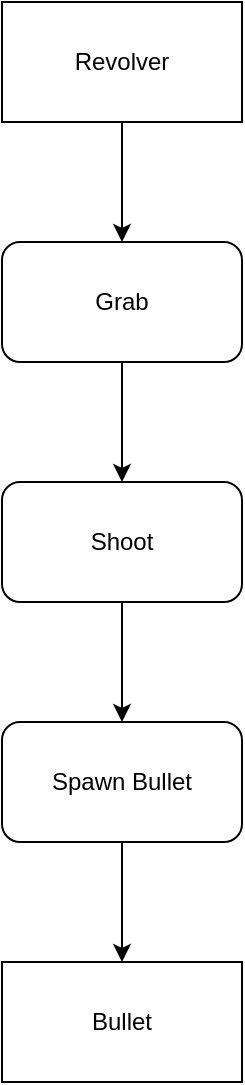 <mxfile version="21.7.5" type="device">
  <diagram name="Page-1" id="Jdgo9JyOZbpWApc6TMbJ">
    <mxGraphModel dx="989" dy="582" grid="1" gridSize="10" guides="1" tooltips="1" connect="1" arrows="1" fold="1" page="1" pageScale="1" pageWidth="850" pageHeight="1100" math="0" shadow="0">
      <root>
        <mxCell id="0" />
        <mxCell id="1" parent="0" />
        <mxCell id="t5-bNtAmvbmtKur96AdW-4" style="edgeStyle=orthogonalEdgeStyle;rounded=0;orthogonalLoop=1;jettySize=auto;html=1;" edge="1" parent="1" source="t5-bNtAmvbmtKur96AdW-1" target="t5-bNtAmvbmtKur96AdW-3">
          <mxGeometry relative="1" as="geometry" />
        </mxCell>
        <mxCell id="t5-bNtAmvbmtKur96AdW-1" value="Revolver" style="rounded=0;whiteSpace=wrap;html=1;" vertex="1" parent="1">
          <mxGeometry x="40" y="40" width="120" height="60" as="geometry" />
        </mxCell>
        <mxCell id="t5-bNtAmvbmtKur96AdW-8" style="edgeStyle=orthogonalEdgeStyle;rounded=0;orthogonalLoop=1;jettySize=auto;html=1;" edge="1" parent="1" source="t5-bNtAmvbmtKur96AdW-3" target="t5-bNtAmvbmtKur96AdW-7">
          <mxGeometry relative="1" as="geometry" />
        </mxCell>
        <mxCell id="t5-bNtAmvbmtKur96AdW-3" value="Grab" style="rounded=1;whiteSpace=wrap;html=1;" vertex="1" parent="1">
          <mxGeometry x="40" y="160" width="120" height="60" as="geometry" />
        </mxCell>
        <mxCell id="t5-bNtAmvbmtKur96AdW-10" style="edgeStyle=orthogonalEdgeStyle;rounded=0;orthogonalLoop=1;jettySize=auto;html=1;" edge="1" parent="1" source="t5-bNtAmvbmtKur96AdW-7" target="t5-bNtAmvbmtKur96AdW-9">
          <mxGeometry relative="1" as="geometry" />
        </mxCell>
        <mxCell id="t5-bNtAmvbmtKur96AdW-7" value="Shoot" style="rounded=1;whiteSpace=wrap;html=1;" vertex="1" parent="1">
          <mxGeometry x="40" y="280" width="120" height="60" as="geometry" />
        </mxCell>
        <mxCell id="t5-bNtAmvbmtKur96AdW-13" style="edgeStyle=orthogonalEdgeStyle;rounded=0;orthogonalLoop=1;jettySize=auto;html=1;" edge="1" parent="1" source="t5-bNtAmvbmtKur96AdW-9" target="t5-bNtAmvbmtKur96AdW-12">
          <mxGeometry relative="1" as="geometry" />
        </mxCell>
        <mxCell id="t5-bNtAmvbmtKur96AdW-9" value="Spawn Bullet" style="rounded=1;whiteSpace=wrap;html=1;" vertex="1" parent="1">
          <mxGeometry x="40" y="400" width="120" height="60" as="geometry" />
        </mxCell>
        <mxCell id="t5-bNtAmvbmtKur96AdW-12" value="Bullet" style="rounded=0;whiteSpace=wrap;html=1;" vertex="1" parent="1">
          <mxGeometry x="40" y="520" width="120" height="60" as="geometry" />
        </mxCell>
      </root>
    </mxGraphModel>
  </diagram>
</mxfile>
